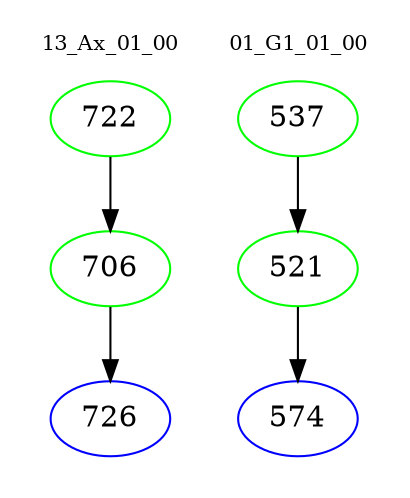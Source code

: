 digraph{
subgraph cluster_0 {
color = white
label = "13_Ax_01_00";
fontsize=10;
T0_722 [label="722", color="green"]
T0_722 -> T0_706 [color="black"]
T0_706 [label="706", color="green"]
T0_706 -> T0_726 [color="black"]
T0_726 [label="726", color="blue"]
}
subgraph cluster_1 {
color = white
label = "01_G1_01_00";
fontsize=10;
T1_537 [label="537", color="green"]
T1_537 -> T1_521 [color="black"]
T1_521 [label="521", color="green"]
T1_521 -> T1_574 [color="black"]
T1_574 [label="574", color="blue"]
}
}
